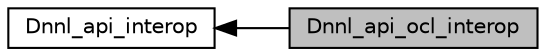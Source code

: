 digraph "Dnnl_api_ocl_interop"
{
  edge [fontname="Helvetica",fontsize="10",labelfontname="Helvetica",labelfontsize="10"];
  node [fontname="Helvetica",fontsize="10",shape=box];
  rankdir=LR;
  Node2 [label="Dnnl_api_interop",height=0.2,width=0.4,color="black", fillcolor="white", style="filled",URL="$group__dnnl__api__interop.html",tooltip=" "];
  Node1 [label="Dnnl_api_ocl_interop",height=0.2,width=0.4,color="black", fillcolor="grey75", style="filled", fontcolor="black",tooltip=" "];
  Node2->Node1 [shape=plaintext, dir="back", style="solid"];
}
